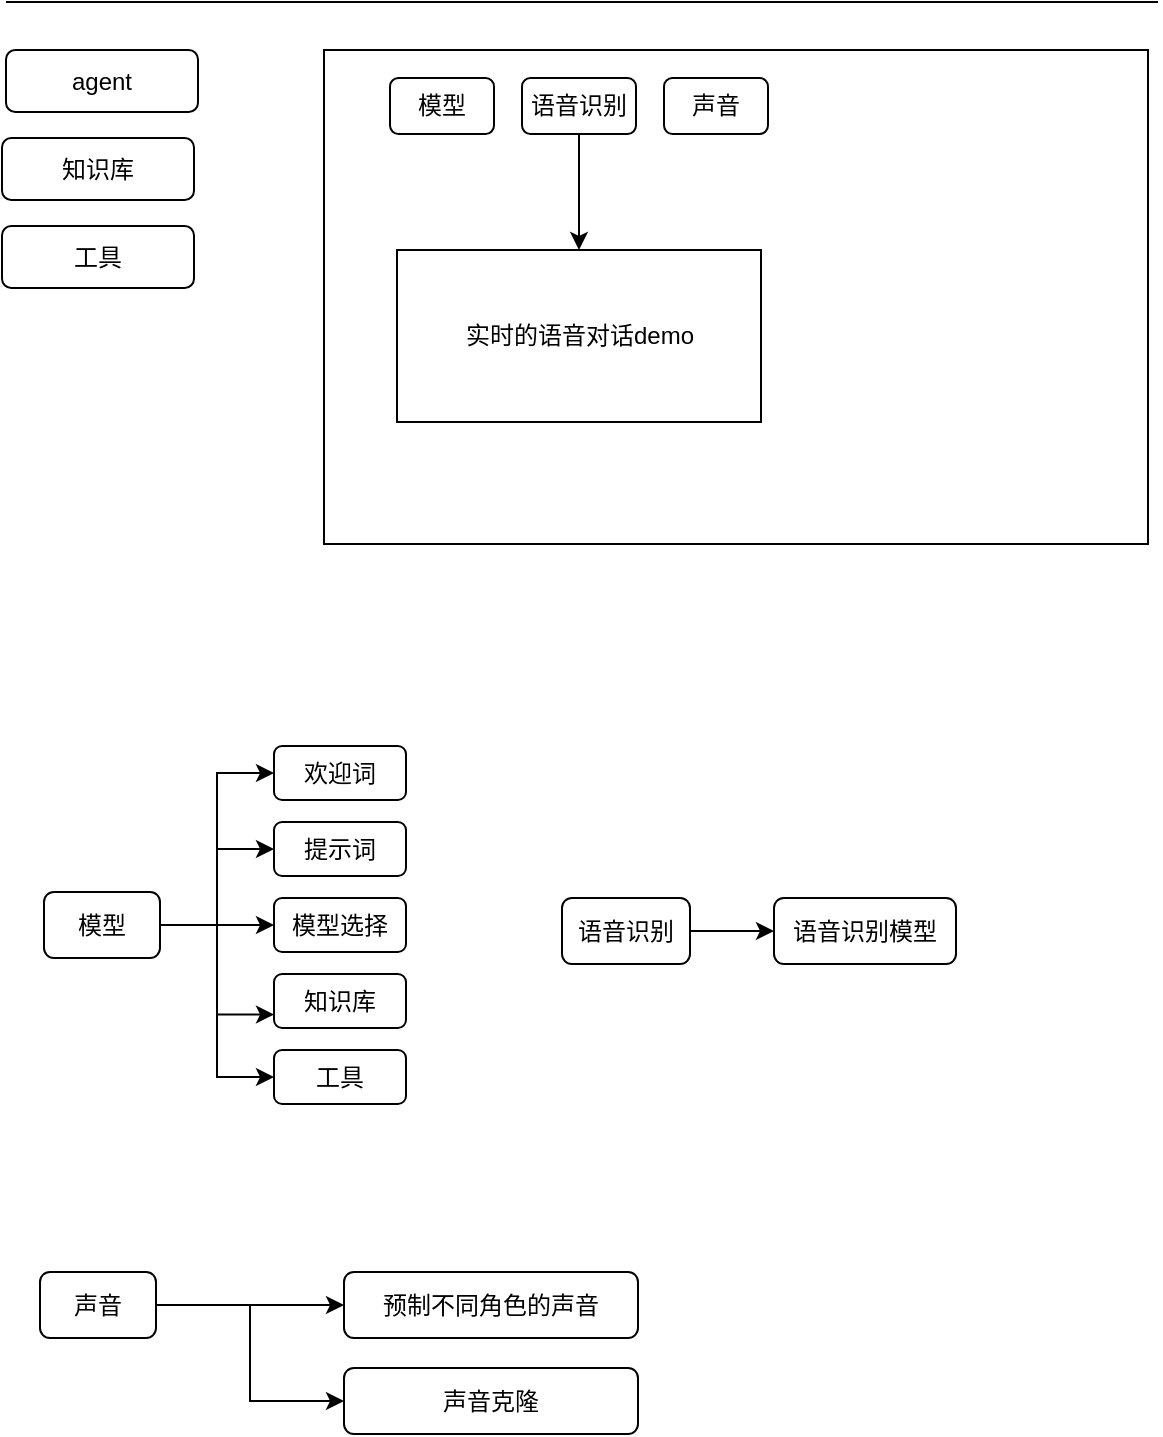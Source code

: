 <mxfile version="24.8.6">
  <diagram name="第 1 页" id="lIG6AbvrwLJNRqTLjKoE">
    <mxGraphModel dx="1339" dy="626" grid="0" gridSize="10" guides="1" tooltips="1" connect="1" arrows="1" fold="1" page="1" pageScale="1" pageWidth="827" pageHeight="1169" math="0" shadow="0">
      <root>
        <mxCell id="0" />
        <mxCell id="1" parent="0" />
        <mxCell id="R4zDQmTQU1hdGrHyziUh-1" value="agent" style="rounded=1;whiteSpace=wrap;html=1;" vertex="1" parent="1">
          <mxGeometry x="147" y="166" width="96" height="31" as="geometry" />
        </mxCell>
        <mxCell id="R4zDQmTQU1hdGrHyziUh-2" value="知识库" style="rounded=1;whiteSpace=wrap;html=1;" vertex="1" parent="1">
          <mxGeometry x="145" y="210" width="96" height="31" as="geometry" />
        </mxCell>
        <mxCell id="R4zDQmTQU1hdGrHyziUh-3" value="工具" style="rounded=1;whiteSpace=wrap;html=1;" vertex="1" parent="1">
          <mxGeometry x="145" y="254" width="96" height="31" as="geometry" />
        </mxCell>
        <mxCell id="R4zDQmTQU1hdGrHyziUh-4" value="" style="endArrow=none;html=1;rounded=0;" edge="1" parent="1">
          <mxGeometry width="50" height="50" relative="1" as="geometry">
            <mxPoint x="147" y="142" as="sourcePoint" />
            <mxPoint x="723" y="142" as="targetPoint" />
          </mxGeometry>
        </mxCell>
        <mxCell id="R4zDQmTQU1hdGrHyziUh-5" value="" style="rounded=0;whiteSpace=wrap;html=1;" vertex="1" parent="1">
          <mxGeometry x="306" y="166" width="412" height="247" as="geometry" />
        </mxCell>
        <mxCell id="R4zDQmTQU1hdGrHyziUh-6" value="模型" style="rounded=1;whiteSpace=wrap;html=1;" vertex="1" parent="1">
          <mxGeometry x="339" y="180" width="52" height="28" as="geometry" />
        </mxCell>
        <mxCell id="R4zDQmTQU1hdGrHyziUh-14" style="edgeStyle=orthogonalEdgeStyle;rounded=0;orthogonalLoop=1;jettySize=auto;html=1;entryX=0.5;entryY=0;entryDx=0;entryDy=0;" edge="1" parent="1" source="R4zDQmTQU1hdGrHyziUh-8" target="R4zDQmTQU1hdGrHyziUh-13">
          <mxGeometry relative="1" as="geometry" />
        </mxCell>
        <mxCell id="R4zDQmTQU1hdGrHyziUh-8" value="语音识别" style="rounded=1;whiteSpace=wrap;html=1;" vertex="1" parent="1">
          <mxGeometry x="405" y="180" width="57" height="28" as="geometry" />
        </mxCell>
        <mxCell id="R4zDQmTQU1hdGrHyziUh-9" value="声音" style="rounded=1;whiteSpace=wrap;html=1;" vertex="1" parent="1">
          <mxGeometry x="476" y="180" width="52" height="28" as="geometry" />
        </mxCell>
        <mxCell id="R4zDQmTQU1hdGrHyziUh-13" value="实时的语音对话demo" style="rounded=0;whiteSpace=wrap;html=1;" vertex="1" parent="1">
          <mxGeometry x="342.5" y="266" width="182" height="86" as="geometry" />
        </mxCell>
        <mxCell id="R4zDQmTQU1hdGrHyziUh-22" style="edgeStyle=orthogonalEdgeStyle;rounded=0;orthogonalLoop=1;jettySize=auto;html=1;entryX=0;entryY=0.5;entryDx=0;entryDy=0;" edge="1" parent="1" source="R4zDQmTQU1hdGrHyziUh-16" target="R4zDQmTQU1hdGrHyziUh-17">
          <mxGeometry relative="1" as="geometry" />
        </mxCell>
        <mxCell id="R4zDQmTQU1hdGrHyziUh-23" style="edgeStyle=orthogonalEdgeStyle;rounded=0;orthogonalLoop=1;jettySize=auto;html=1;entryX=0;entryY=0.5;entryDx=0;entryDy=0;" edge="1" parent="1" source="R4zDQmTQU1hdGrHyziUh-16" target="R4zDQmTQU1hdGrHyziUh-18">
          <mxGeometry relative="1" as="geometry" />
        </mxCell>
        <mxCell id="R4zDQmTQU1hdGrHyziUh-24" style="edgeStyle=orthogonalEdgeStyle;rounded=0;orthogonalLoop=1;jettySize=auto;html=1;" edge="1" parent="1" source="R4zDQmTQU1hdGrHyziUh-16" target="R4zDQmTQU1hdGrHyziUh-19">
          <mxGeometry relative="1" as="geometry" />
        </mxCell>
        <mxCell id="R4zDQmTQU1hdGrHyziUh-25" style="edgeStyle=orthogonalEdgeStyle;rounded=0;orthogonalLoop=1;jettySize=auto;html=1;entryX=0;entryY=0.75;entryDx=0;entryDy=0;" edge="1" parent="1" source="R4zDQmTQU1hdGrHyziUh-16" target="R4zDQmTQU1hdGrHyziUh-20">
          <mxGeometry relative="1" as="geometry" />
        </mxCell>
        <mxCell id="R4zDQmTQU1hdGrHyziUh-27" style="edgeStyle=orthogonalEdgeStyle;rounded=0;orthogonalLoop=1;jettySize=auto;html=1;entryX=0;entryY=0.5;entryDx=0;entryDy=0;" edge="1" parent="1" source="R4zDQmTQU1hdGrHyziUh-16" target="R4zDQmTQU1hdGrHyziUh-21">
          <mxGeometry relative="1" as="geometry" />
        </mxCell>
        <mxCell id="R4zDQmTQU1hdGrHyziUh-16" value="模型" style="rounded=1;whiteSpace=wrap;html=1;" vertex="1" parent="1">
          <mxGeometry x="166" y="587" width="58" height="33" as="geometry" />
        </mxCell>
        <mxCell id="R4zDQmTQU1hdGrHyziUh-17" value="欢迎词" style="rounded=1;whiteSpace=wrap;html=1;" vertex="1" parent="1">
          <mxGeometry x="281" y="514" width="66" height="27" as="geometry" />
        </mxCell>
        <mxCell id="R4zDQmTQU1hdGrHyziUh-18" value="提示词" style="rounded=1;whiteSpace=wrap;html=1;" vertex="1" parent="1">
          <mxGeometry x="281" y="552" width="66" height="27" as="geometry" />
        </mxCell>
        <mxCell id="R4zDQmTQU1hdGrHyziUh-19" value="模型选择" style="rounded=1;whiteSpace=wrap;html=1;" vertex="1" parent="1">
          <mxGeometry x="281" y="590" width="66" height="27" as="geometry" />
        </mxCell>
        <mxCell id="R4zDQmTQU1hdGrHyziUh-20" value="知识库" style="rounded=1;whiteSpace=wrap;html=1;" vertex="1" parent="1">
          <mxGeometry x="281" y="628" width="66" height="27" as="geometry" />
        </mxCell>
        <mxCell id="R4zDQmTQU1hdGrHyziUh-21" value="工具" style="rounded=1;whiteSpace=wrap;html=1;" vertex="1" parent="1">
          <mxGeometry x="281" y="666" width="66" height="27" as="geometry" />
        </mxCell>
        <mxCell id="R4zDQmTQU1hdGrHyziUh-30" style="edgeStyle=orthogonalEdgeStyle;rounded=0;orthogonalLoop=1;jettySize=auto;html=1;entryX=0;entryY=0.5;entryDx=0;entryDy=0;" edge="1" parent="1" source="R4zDQmTQU1hdGrHyziUh-28" target="R4zDQmTQU1hdGrHyziUh-29">
          <mxGeometry relative="1" as="geometry" />
        </mxCell>
        <mxCell id="R4zDQmTQU1hdGrHyziUh-28" value="语音识别" style="rounded=1;whiteSpace=wrap;html=1;" vertex="1" parent="1">
          <mxGeometry x="425" y="590" width="64" height="33" as="geometry" />
        </mxCell>
        <mxCell id="R4zDQmTQU1hdGrHyziUh-29" value="语音识别模型" style="rounded=1;whiteSpace=wrap;html=1;" vertex="1" parent="1">
          <mxGeometry x="531" y="590" width="91" height="33" as="geometry" />
        </mxCell>
        <mxCell id="R4zDQmTQU1hdGrHyziUh-33" style="edgeStyle=orthogonalEdgeStyle;rounded=0;orthogonalLoop=1;jettySize=auto;html=1;entryX=0;entryY=0.5;entryDx=0;entryDy=0;" edge="1" parent="1" source="R4zDQmTQU1hdGrHyziUh-31" target="R4zDQmTQU1hdGrHyziUh-32">
          <mxGeometry relative="1" as="geometry" />
        </mxCell>
        <mxCell id="R4zDQmTQU1hdGrHyziUh-35" style="edgeStyle=orthogonalEdgeStyle;rounded=0;orthogonalLoop=1;jettySize=auto;html=1;entryX=0;entryY=0.5;entryDx=0;entryDy=0;" edge="1" parent="1" source="R4zDQmTQU1hdGrHyziUh-31" target="R4zDQmTQU1hdGrHyziUh-34">
          <mxGeometry relative="1" as="geometry" />
        </mxCell>
        <mxCell id="R4zDQmTQU1hdGrHyziUh-31" value="声音" style="rounded=1;whiteSpace=wrap;html=1;" vertex="1" parent="1">
          <mxGeometry x="164" y="777" width="58" height="33" as="geometry" />
        </mxCell>
        <mxCell id="R4zDQmTQU1hdGrHyziUh-32" value="预制不同角色的声音" style="rounded=1;whiteSpace=wrap;html=1;" vertex="1" parent="1">
          <mxGeometry x="316" y="777" width="147" height="33" as="geometry" />
        </mxCell>
        <mxCell id="R4zDQmTQU1hdGrHyziUh-34" value="声音克隆" style="rounded=1;whiteSpace=wrap;html=1;" vertex="1" parent="1">
          <mxGeometry x="316" y="825" width="147" height="33" as="geometry" />
        </mxCell>
      </root>
    </mxGraphModel>
  </diagram>
</mxfile>
